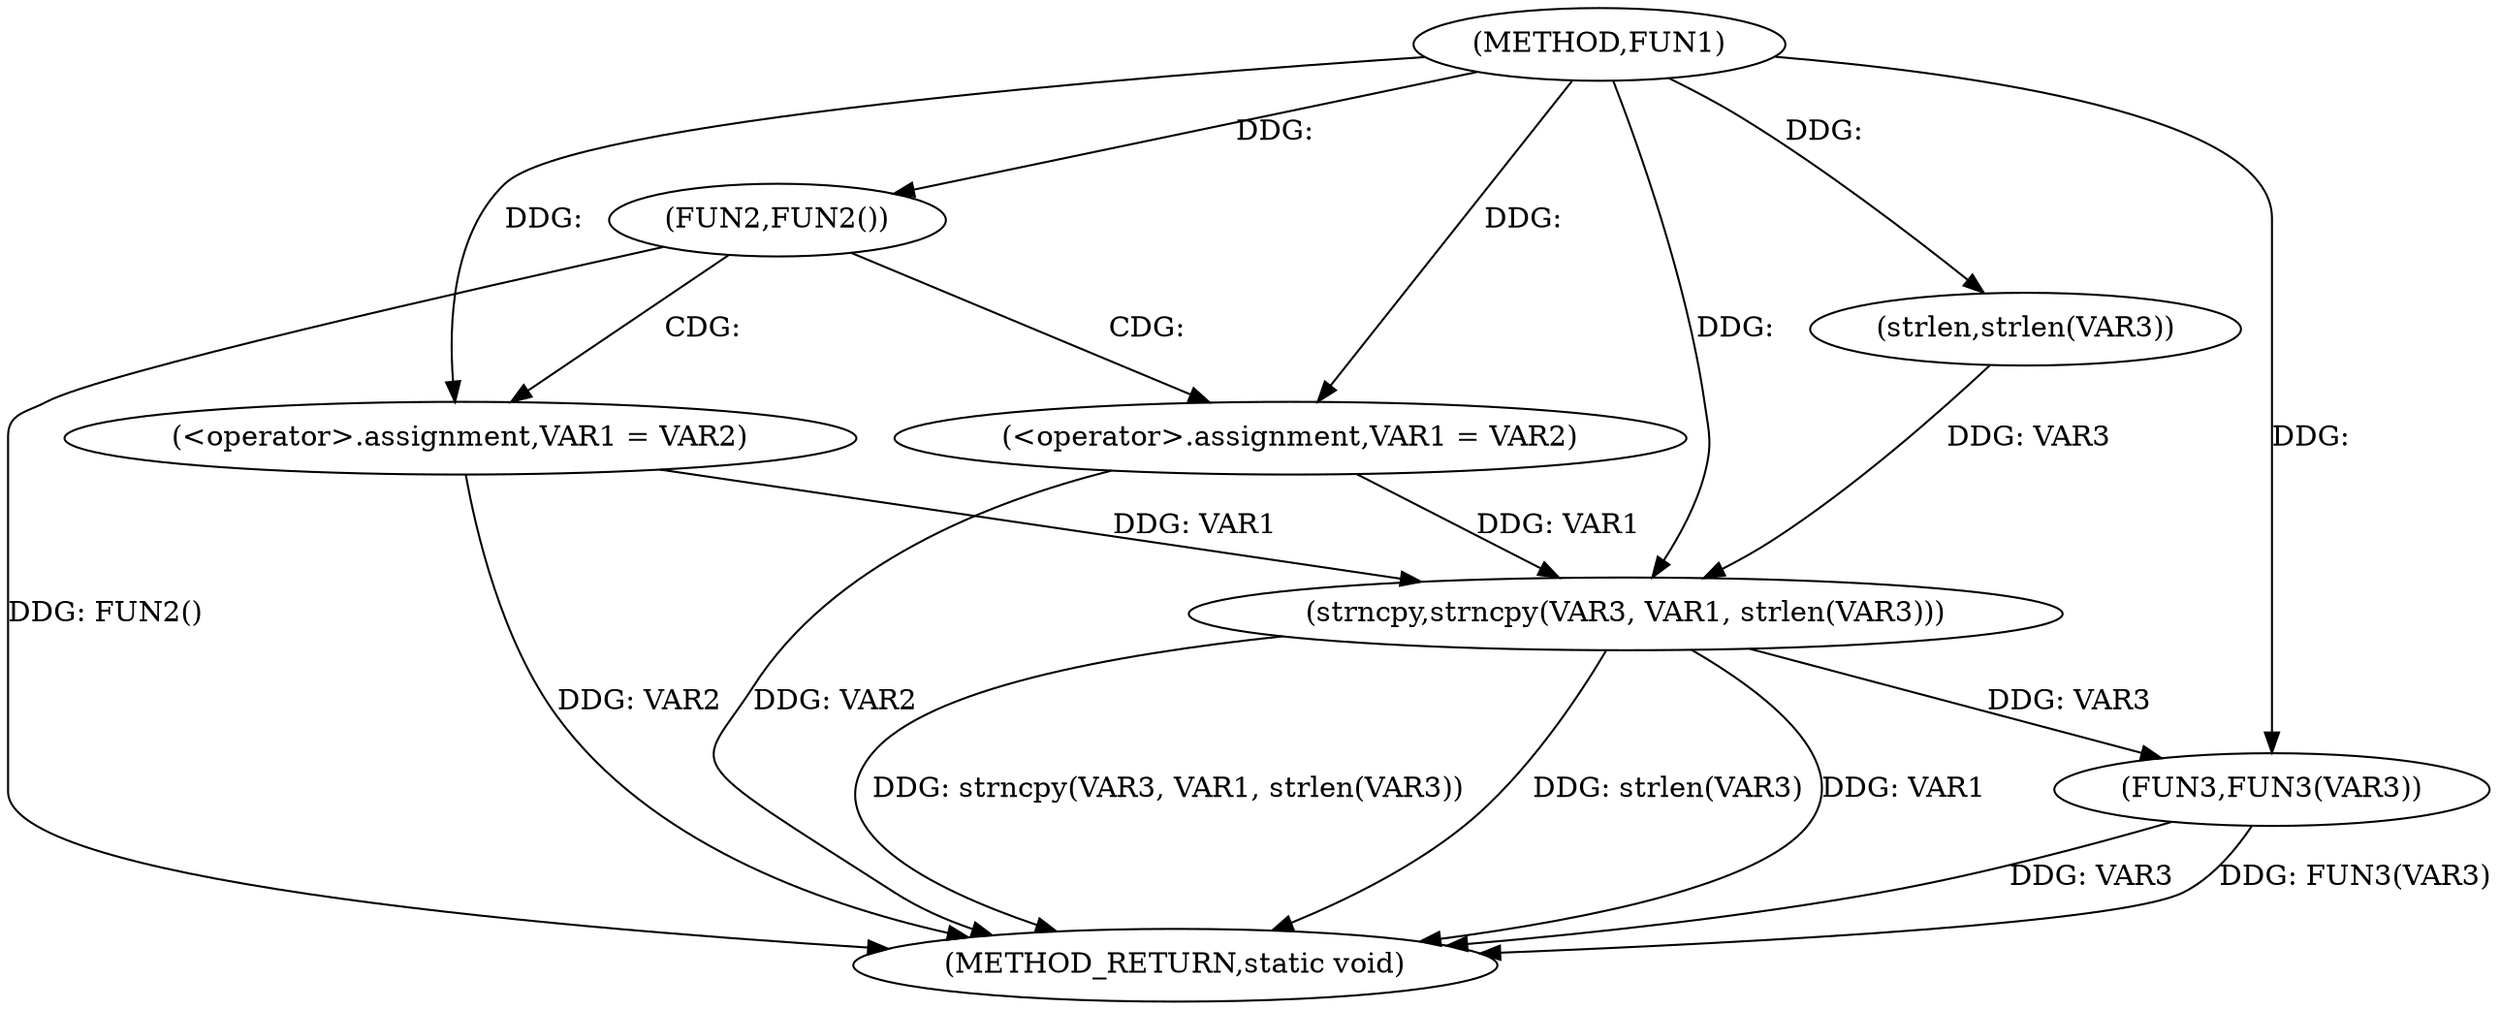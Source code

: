 digraph FUN1 {  
"1000100" [label = "(METHOD,FUN1)" ]
"1000124" [label = "(METHOD_RETURN,static void)" ]
"1000105" [label = "(FUN2,FUN2())" ]
"1000107" [label = "(<operator>.assignment,VAR1 = VAR2)" ]
"1000112" [label = "(<operator>.assignment,VAR1 = VAR2)" ]
"1000117" [label = "(strncpy,strncpy(VAR3, VAR1, strlen(VAR3)))" ]
"1000120" [label = "(strlen,strlen(VAR3))" ]
"1000122" [label = "(FUN3,FUN3(VAR3))" ]
  "1000117" -> "1000124"  [ label = "DDG: strncpy(VAR3, VAR1, strlen(VAR3))"] 
  "1000105" -> "1000124"  [ label = "DDG: FUN2()"] 
  "1000112" -> "1000124"  [ label = "DDG: VAR2"] 
  "1000122" -> "1000124"  [ label = "DDG: VAR3"] 
  "1000117" -> "1000124"  [ label = "DDG: strlen(VAR3)"] 
  "1000122" -> "1000124"  [ label = "DDG: FUN3(VAR3)"] 
  "1000117" -> "1000124"  [ label = "DDG: VAR1"] 
  "1000107" -> "1000124"  [ label = "DDG: VAR2"] 
  "1000100" -> "1000105"  [ label = "DDG: "] 
  "1000100" -> "1000107"  [ label = "DDG: "] 
  "1000100" -> "1000112"  [ label = "DDG: "] 
  "1000120" -> "1000117"  [ label = "DDG: VAR3"] 
  "1000100" -> "1000117"  [ label = "DDG: "] 
  "1000107" -> "1000117"  [ label = "DDG: VAR1"] 
  "1000112" -> "1000117"  [ label = "DDG: VAR1"] 
  "1000100" -> "1000120"  [ label = "DDG: "] 
  "1000117" -> "1000122"  [ label = "DDG: VAR3"] 
  "1000100" -> "1000122"  [ label = "DDG: "] 
  "1000105" -> "1000112"  [ label = "CDG: "] 
  "1000105" -> "1000107"  [ label = "CDG: "] 
}
